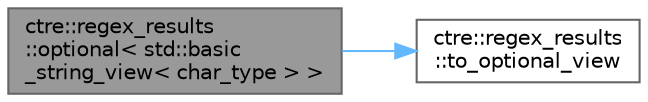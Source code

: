 digraph "ctre::regex_results::optional&lt; std::basic_string_view&lt; char_type &gt; &gt;"
{
 // LATEX_PDF_SIZE
  bgcolor="transparent";
  edge [fontname=Helvetica,fontsize=10,labelfontname=Helvetica,labelfontsize=10];
  node [fontname=Helvetica,fontsize=10,shape=box,height=0.2,width=0.4];
  rankdir="LR";
  Node1 [id="Node000001",label="ctre::regex_results\l::optional\< std::basic\l_string_view\< char_type \> \>",height=0.2,width=0.4,color="gray40", fillcolor="grey60", style="filled", fontcolor="black",tooltip=" "];
  Node1 -> Node2 [id="edge1_Node000001_Node000002",color="steelblue1",style="solid",tooltip=" "];
  Node2 [id="Node000002",label="ctre::regex_results\l::to_optional_view",height=0.2,width=0.4,color="grey40", fillcolor="white", style="filled",URL="$classctre_1_1regex__results.html#a3f38e23af0a8f2fef035d2e20ad581e2",tooltip=" "];
}
